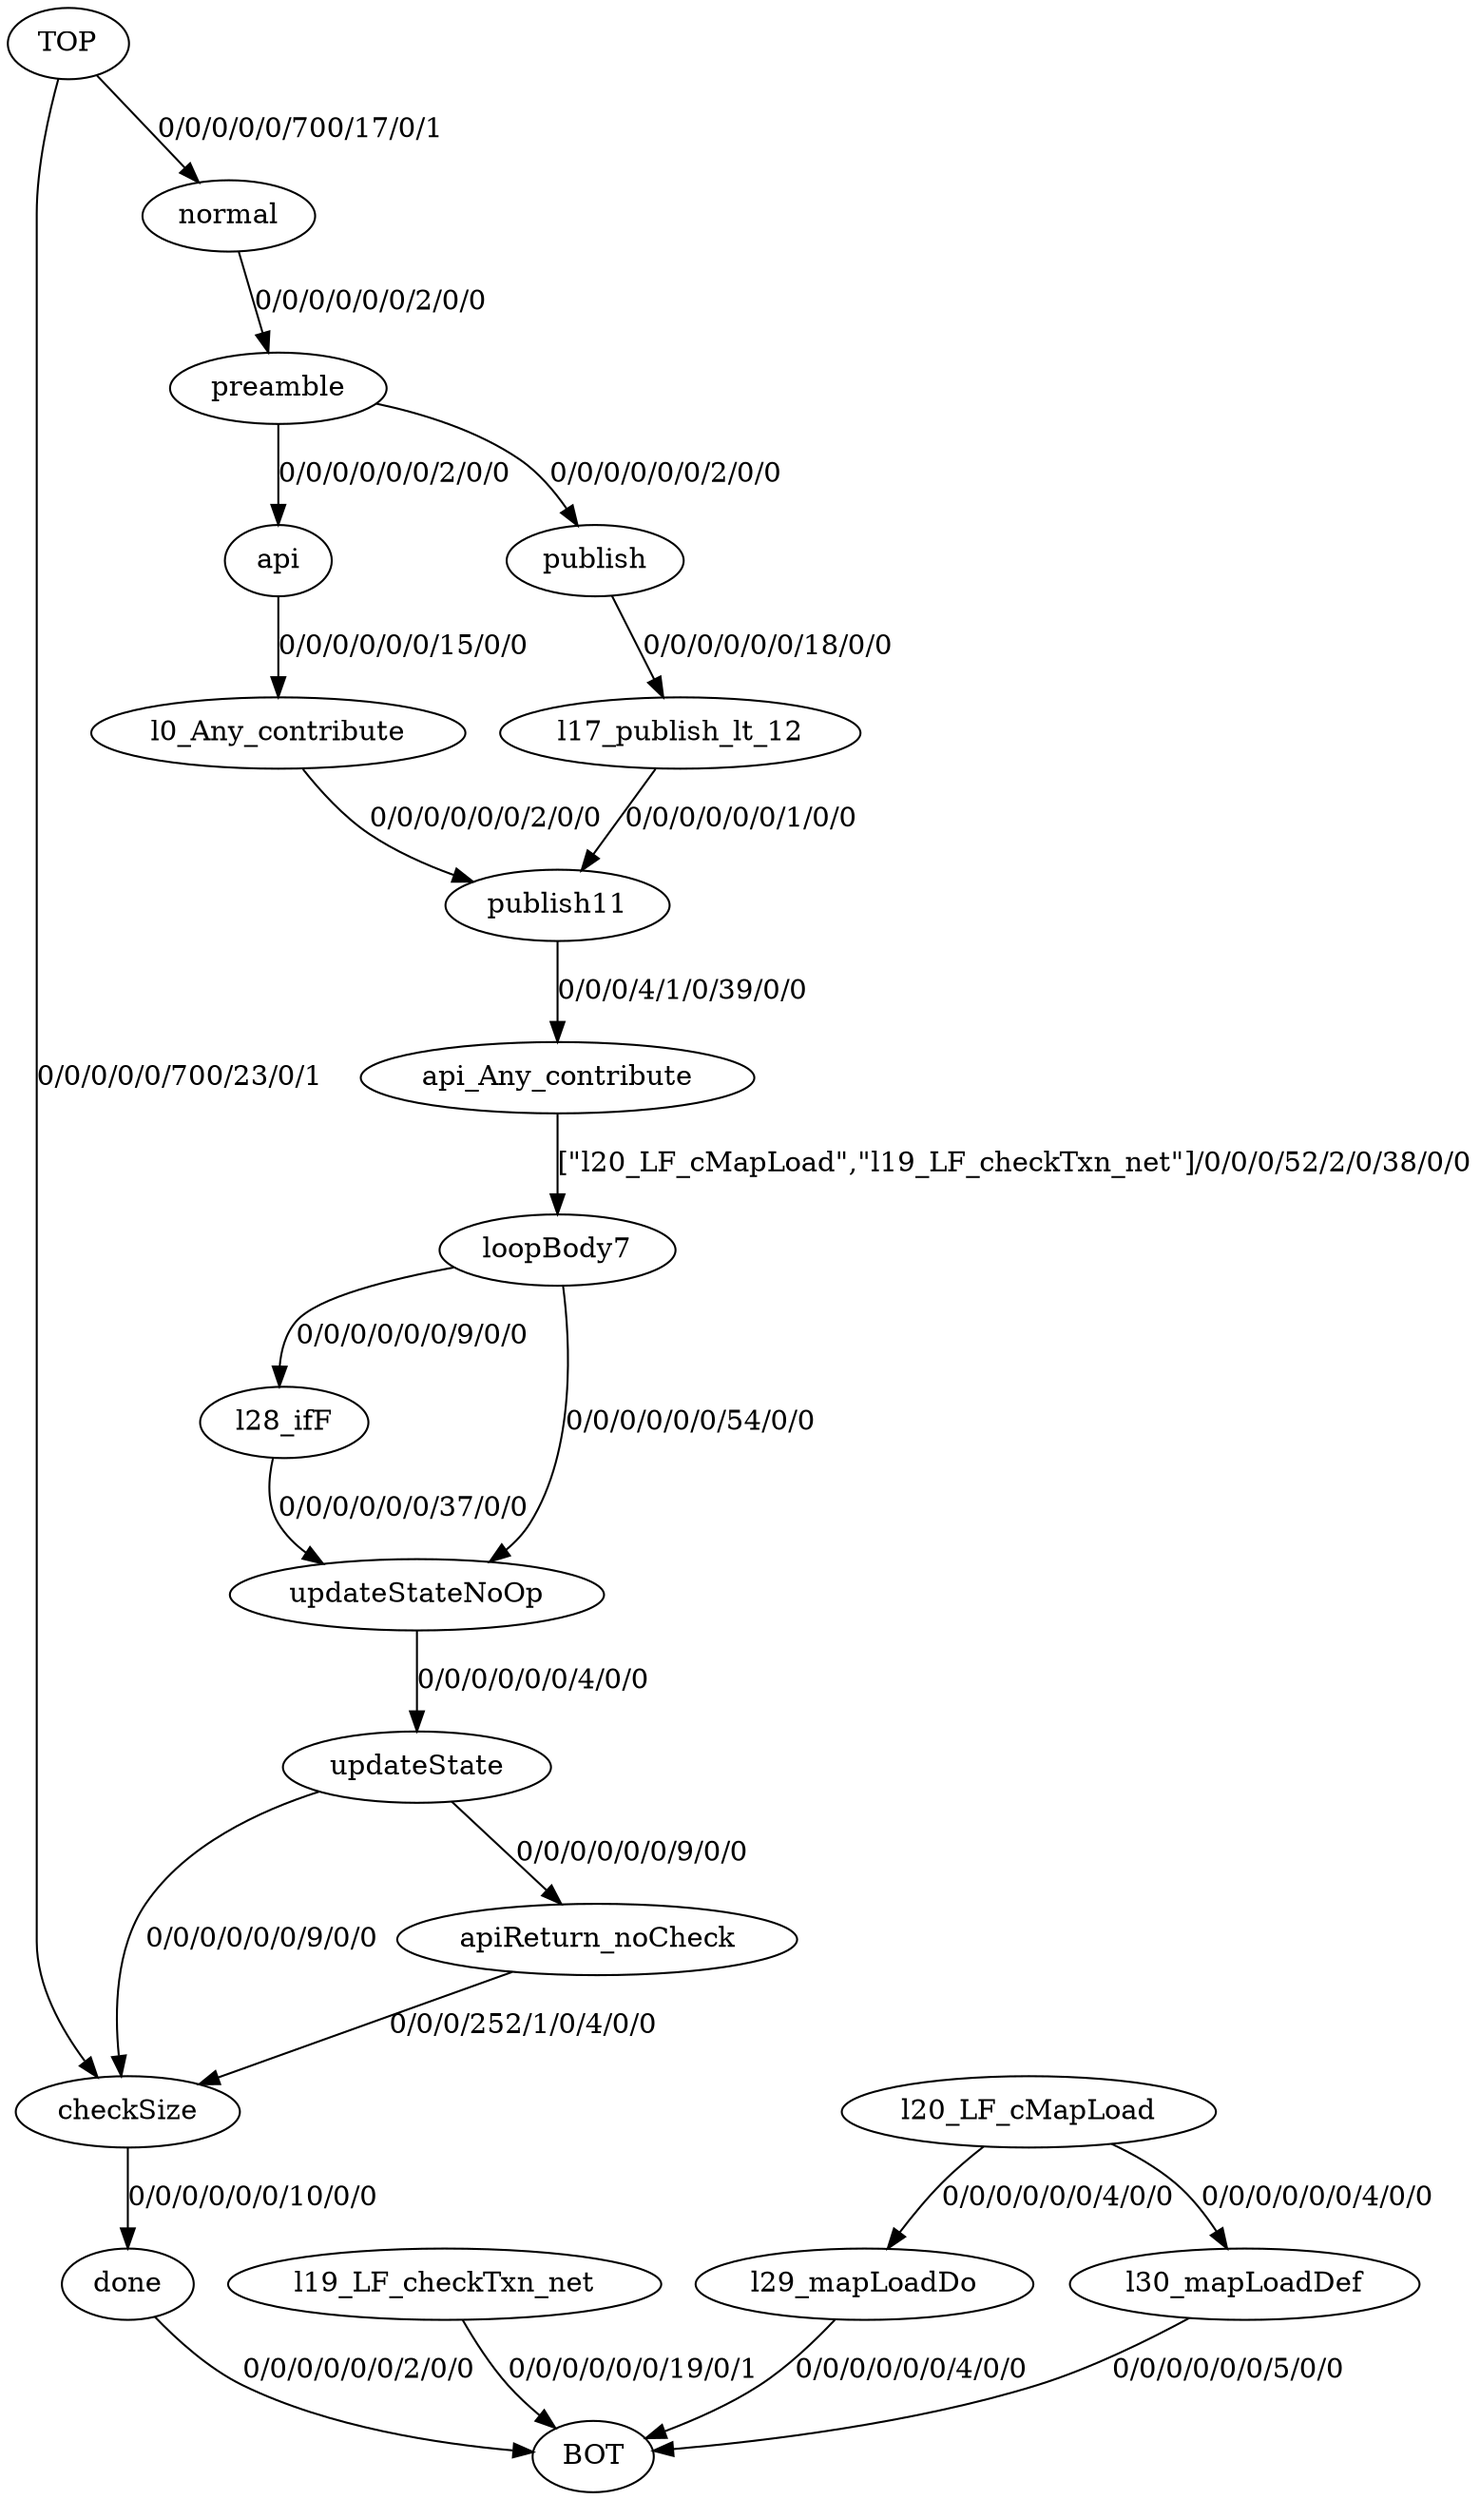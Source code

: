// This file is in the DOT file format. Upload or copy it into a Graphviz engine, such as https://dreampuf.github.io/GraphvizOnline
digraph {
"TOP"->"checkSize"[label="0/0/0/0/0/700/23/0/1"]
"TOP"->"normal"[label="0/0/0/0/0/700/17/0/1"]
"api"->"l0_Any_contribute"[label="0/0/0/0/0/0/15/0/0"]
"apiReturn_noCheck"->"checkSize"[label="0/0/0/252/1/0/4/0/0"]
"api_Any_contribute"->"loopBody7"[label="[\"l20_LF_cMapLoad\",\"l19_LF_checkTxn_net\"]/0/0/0/52/2/0/38/0/0"]
"checkSize"->"done"[label="0/0/0/0/0/0/10/0/0"]
"done"->"BOT"[label="0/0/0/0/0/0/2/0/0"]
"l0_Any_contribute"->"publish11"[label="0/0/0/0/0/0/2/0/0"]
"l17_publish_lt_12"->"publish11"[label="0/0/0/0/0/0/1/0/0"]
"l19_LF_checkTxn_net"->"BOT"[label="0/0/0/0/0/0/19/0/1"]
"l20_LF_cMapLoad"->"l29_mapLoadDo"[label="0/0/0/0/0/0/4/0/0"]
"l20_LF_cMapLoad"->"l30_mapLoadDef"[label="0/0/0/0/0/0/4/0/0"]
"l28_ifF"->"updateStateNoOp"[label="0/0/0/0/0/0/37/0/0"]
"l29_mapLoadDo"->"BOT"[label="0/0/0/0/0/0/4/0/0"]
"l30_mapLoadDef"->"BOT"[label="0/0/0/0/0/0/5/0/0"]
"loopBody7"->"l28_ifF"[label="0/0/0/0/0/0/9/0/0"]
"loopBody7"->"updateStateNoOp"[label="0/0/0/0/0/0/54/0/0"]
"normal"->"preamble"[label="0/0/0/0/0/0/2/0/0"]
"preamble"->"api"[label="0/0/0/0/0/0/2/0/0"]
"preamble"->"publish"[label="0/0/0/0/0/0/2/0/0"]
"publish"->"l17_publish_lt_12"[label="0/0/0/0/0/0/18/0/0"]
"publish11"->"api_Any_contribute"[label="0/0/0/4/1/0/39/0/0"]
"updateState"->"apiReturn_noCheck"[label="0/0/0/0/0/0/9/0/0"]
"updateState"->"checkSize"[label="0/0/0/0/0/0/9/0/0"]
"updateStateNoOp"->"updateState"[label="0/0/0/0/0/0/4/0/0"]
}
